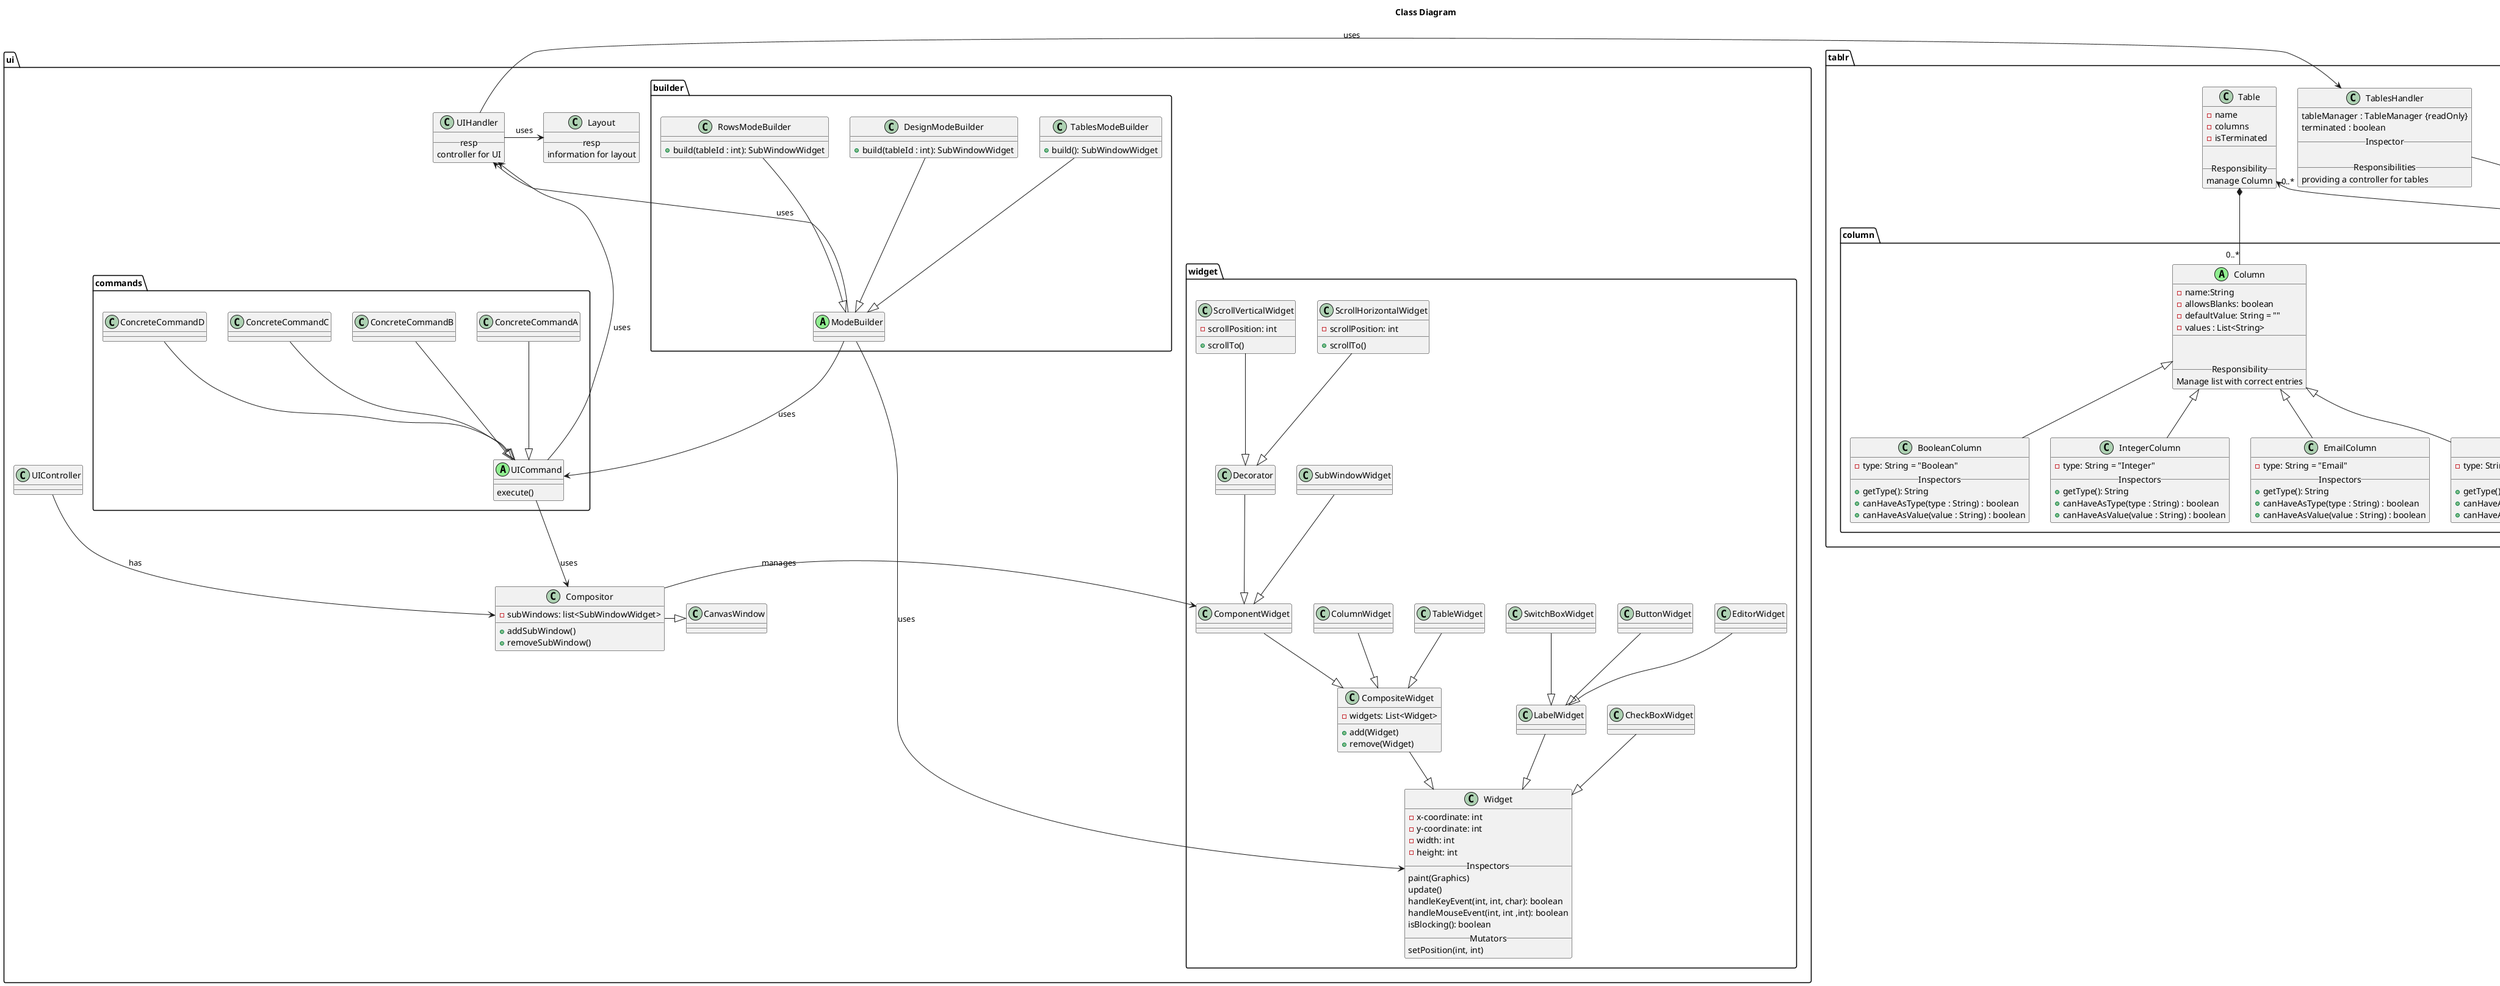 @startuml
title Class Diagram
package "ui" {

    class CanvasWindow{

    }


    class UIHandler{
        __resp__
        controller for UI
    }
    UIHandler -> Layout : uses
    class Layout{
    __resp__
    information for layout
    }



    class Compositor{
        - subWindows: list<SubWindowWidget>
        __
        + addSubWindow()
        + removeSubWindow()
    }

    class UIController{

    }



    UIController --> Compositor : has



    Compositor -|> CanvasWindow



    package "commands" {

        class UICommand <<(A, lightgreen)>> {
            execute()
        }

        class ConcreteCommandA{

        }

        class ConcreteCommandB{

        }

        class ConcreteCommandC{

        }

        class ConcreteCommandD{

        }

        ConcreteCommandA --|> UICommand
        ConcreteCommandB --|> UICommand
        ConcreteCommandC --|> UICommand
        ConcreteCommandD --|> UICommand
    }
    UICommand --> Compositor : uses

    UIHandler <-- UICommand : uses



    package "widget" {

        class Widget {
            -x-coordinate: int
            -y-coordinate: int
            -width: int
            -height: int
            __Inspectors__
            paint(Graphics)
            update()
            handleKeyEvent(int, int, char): boolean
            handleMouseEvent(int, int ,int): boolean
            isBlocking(): boolean
            __Mutators__
            setPosition(int, int)
        }


        class LabelWidget{
        }
        LabelWidget --|> Widget


        class EditorWidget{
        }
        EditorWidget --|> LabelWidget

        class CheckBoxWidget{
        }
        CheckBoxWidget --|> Widget
        class ButtonWidget{
        }
        ButtonWidget --|> LabelWidget


        class SwitchBoxWidget{

        }
        SwitchBoxWidget --|> LabelWidget

        class CompositeWidget{
            - widgets: List<Widget>
            __
            + add(Widget)
            + remove(Widget)
        }

        CompositeWidget --|> Widget

        class TableWidget{
        }

        TableWidget --|> CompositeWidget

        class ColumnWidget{
        }

        ColumnWidget --|> CompositeWidget

        class ComponentWidget{
        }

        ComponentWidget --|> CompositeWidget

        Compositor -> ComponentWidget : manages

        class SubWindowWidget{
        }

        SubWindowWidget --|> ComponentWidget


        class Decorator{
        }

        Decorator --|> ComponentWidget

        class ScrollHorizontalWidget{
            - scrollPosition: int
            __
            + scrollTo()
        }

        ScrollHorizontalWidget --|> Decorator

        class ScrollVerticalWidget{
            - scrollPosition: int
            __
            + scrollTo()
        }

        ScrollVerticalWidget --|> Decorator



    }

    package "builder" {

        UIHandler <-- ModeBuilder : uses

        class ModeBuilder <<(A, lightgreen)>>{
        }

        class TablesModeBuilder{
            + build(): SubWindowWidget
        }

        class DesignModeBuilder{
            + build(tableId : int): SubWindowWidget

        }

        class RowsModeBuilder{
            + build(tableId : int): SubWindowWidget
        }

        TablesModeBuilder --|> ModeBuilder
        DesignModeBuilder --|> ModeBuilder
        RowsModeBuilder --|> ModeBuilder
    }

    ModeBuilder -> Widget : uses

    ModeBuilder --> UICommand: uses


}


package "tablr" {

    UIHandler -> TablesHandler : uses

    class TablesHandler{
        tableManager : TableManager {readOnly}
        terminated : boolean
        __Inspector__

        __Responsibilities__
        providing a controller for tables
    }


    class TableManager{
        tables : List<Table> [*] = new LinkedList<Table>
        currentTable : Table [0...1] = null
        terminated : boolean = false
        __

        __Responsibility__
        manage tables and manage access to tables
    }

    Table "0..*" <-- TableManager
    TablesHandler --> "1" TableManager




    class Table{
        -name
        -columns
        -isTerminated
        __

        __Responsibility__
        manage Column
    }

    package "column" {

        Column <|-- BooleanColumn
        Column <|-- IntegerColumn
        Column <|-- EmailColumn
        Column <|-- StringColumn

        class Column <<(A, lightgreen)>>{
            -name:String
            -allowsBlanks: boolean
            -defaultValue: String = ""
            -values : List<String>
            __


        __Responsibility__
        Manage list with correct entries
        }

        Table *-- "0..*" Column

        class BooleanColumn{
            -type: String = "Boolean"
            __Inspectors__
            +getType(): String
            +canHaveAsType(type : String) : boolean
            +canHaveAsValue(value : String) : boolean
        }
        class StringColumn{
            -type: String = "String"
            __Inspectors__
            +getType(): String
            +canHaveAsType(type : String) : boolean
            +canHaveAsValue(value : String) : boolean
        }
        class EmailColumn{
            -type: String = "Email"
            __Inspectors__
            +getType(): String
            +canHaveAsType(type : String) : boolean
            +canHaveAsValue(value : String) : boolean
        }
        class IntegerColumn{
            -type: String = "Integer"
            __Inspectors__
            +getType(): String
            +canHaveAsType(type : String) : boolean
            +canHaveAsValue(value : String) : boolean
        }
    }
}
@enduml
